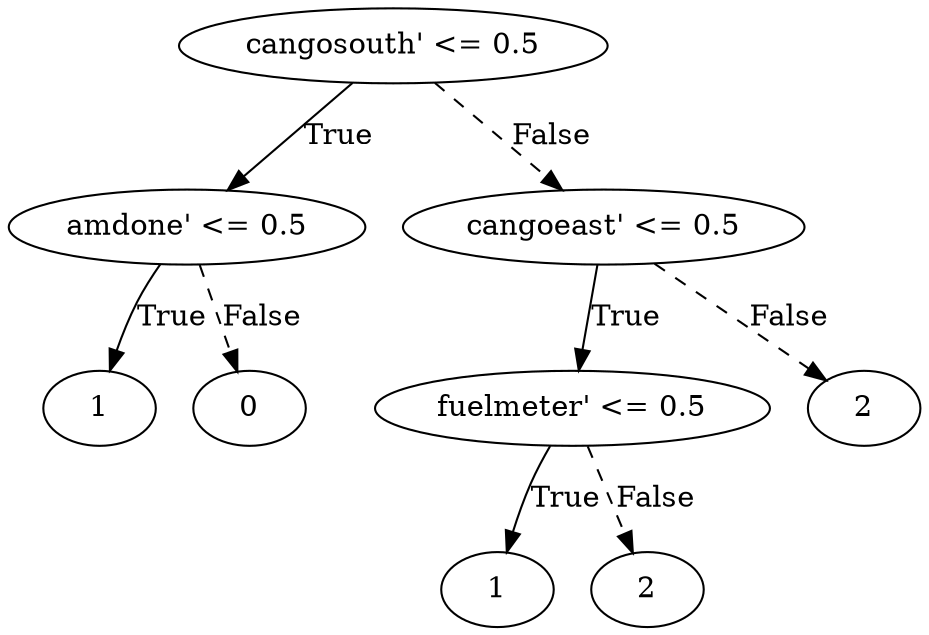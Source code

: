 digraph {
0 [label="cangosouth' <= 0.5"];
1 [label="amdone' <= 0.5"];
2 [label="1"];
1 -> 2 [label="True"];
3 [label="0"];
1 -> 3 [style="dashed", label="False"];
0 -> 1 [label="True"];
4 [label="cangoeast' <= 0.5"];
5 [label="fuelmeter' <= 0.5"];
6 [label="1"];
5 -> 6 [label="True"];
7 [label="2"];
5 -> 7 [style="dashed", label="False"];
4 -> 5 [label="True"];
8 [label="2"];
4 -> 8 [style="dashed", label="False"];
0 -> 4 [style="dashed", label="False"];

}